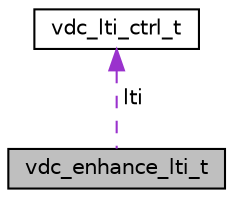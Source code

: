 digraph "vdc_enhance_lti_t"
{
 // LATEX_PDF_SIZE
  edge [fontname="Helvetica",fontsize="10",labelfontname="Helvetica",labelfontsize="10"];
  node [fontname="Helvetica",fontsize="10",shape=record];
  Node1 [label="vdc_enhance_lti_t",height=0.2,width=0.4,color="black", fillcolor="grey75", style="filled", fontcolor="black",tooltip=" "];
  Node2 -> Node1 [dir="back",color="darkorchid3",fontsize="10",style="dashed",label=" lti" ,fontname="Helvetica"];
  Node2 [label="vdc_lti_ctrl_t",height=0.2,width=0.4,color="black", fillcolor="white", style="filled",URL="$dc/d19/structvdc__lti__ctrl__t.html",tooltip=" "];
}
